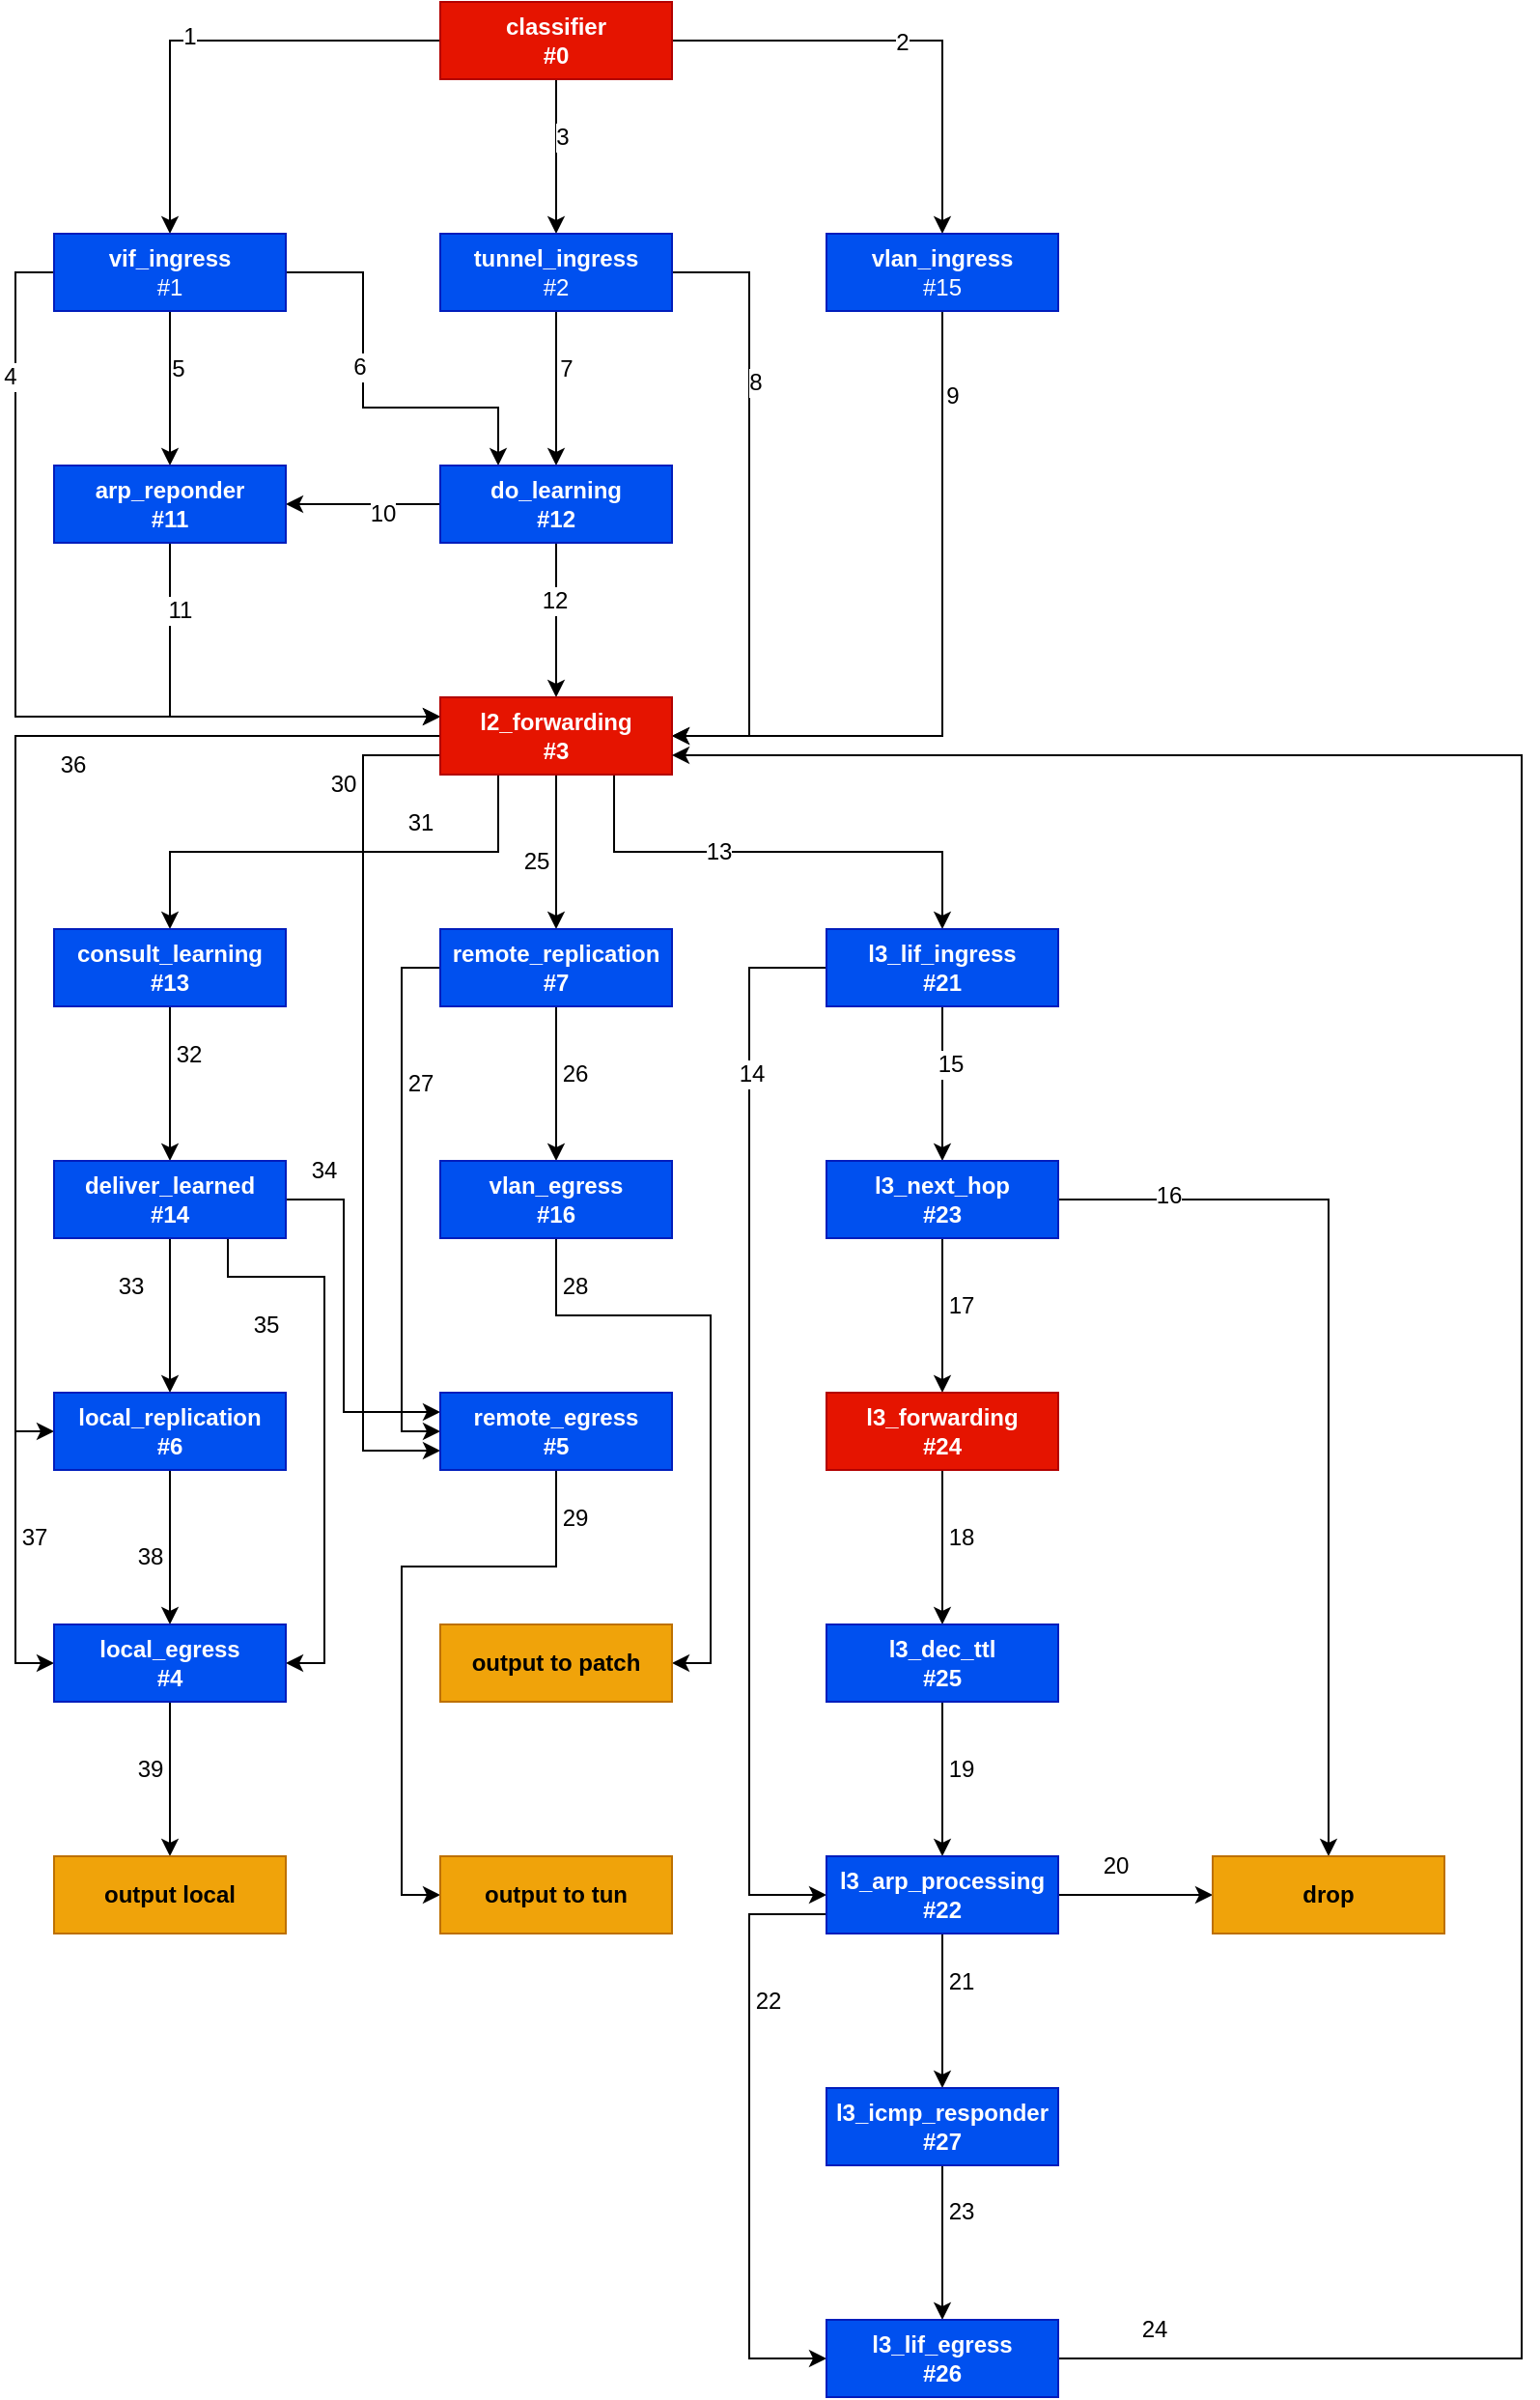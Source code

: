 <mxfile version="15.7.4" type="github"><diagram id="Ek5cl0H8uM_TNycQwnGm" name="Page-1"><mxGraphModel dx="2249" dy="706" grid="1" gridSize="10" guides="1" tooltips="1" connect="1" arrows="1" fold="1" page="1" pageScale="1" pageWidth="827" pageHeight="1169" math="0" shadow="0"><root><mxCell id="0"/><mxCell id="1" parent="0"/><mxCell id="DLg2FtgOmZU_2NfKqEg3-8" style="edgeStyle=orthogonalEdgeStyle;rounded=0;orthogonalLoop=1;jettySize=auto;html=1;exitX=1;exitY=0.5;exitDx=0;exitDy=0;entryX=0.5;entryY=0;entryDx=0;entryDy=0;fontSize=12;strokeWidth=1;" edge="1" parent="1" source="DLg2FtgOmZU_2NfKqEg3-1" target="DLg2FtgOmZU_2NfKqEg3-4"><mxGeometry relative="1" as="geometry"/></mxCell><mxCell id="DLg2FtgOmZU_2NfKqEg3-18" value="2" style="edgeLabel;html=1;align=center;verticalAlign=middle;resizable=0;points=[];fontSize=12;" vertex="1" connectable="0" parent="DLg2FtgOmZU_2NfKqEg3-8"><mxGeometry x="-0.013" y="-1" relative="1" as="geometry"><mxPoint as="offset"/></mxGeometry></mxCell><mxCell id="DLg2FtgOmZU_2NfKqEg3-9" style="edgeStyle=orthogonalEdgeStyle;rounded=0;orthogonalLoop=1;jettySize=auto;html=1;exitX=0.5;exitY=1;exitDx=0;exitDy=0;entryX=0.5;entryY=0;entryDx=0;entryDy=0;fontSize=12;strokeWidth=1;" edge="1" parent="1" source="DLg2FtgOmZU_2NfKqEg3-1" target="DLg2FtgOmZU_2NfKqEg3-3"><mxGeometry relative="1" as="geometry"/></mxCell><mxCell id="DLg2FtgOmZU_2NfKqEg3-19" value="3" style="edgeLabel;html=1;align=center;verticalAlign=middle;resizable=0;points=[];fontSize=12;" vertex="1" connectable="0" parent="DLg2FtgOmZU_2NfKqEg3-9"><mxGeometry x="-0.25" y="3" relative="1" as="geometry"><mxPoint as="offset"/></mxGeometry></mxCell><mxCell id="DLg2FtgOmZU_2NfKqEg3-10" style="edgeStyle=orthogonalEdgeStyle;rounded=0;orthogonalLoop=1;jettySize=auto;html=1;exitX=0;exitY=0.5;exitDx=0;exitDy=0;entryX=0.5;entryY=0;entryDx=0;entryDy=0;fontSize=12;strokeWidth=1;" edge="1" parent="1" source="DLg2FtgOmZU_2NfKqEg3-1" target="DLg2FtgOmZU_2NfKqEg3-2"><mxGeometry relative="1" as="geometry"/></mxCell><mxCell id="DLg2FtgOmZU_2NfKqEg3-17" value="1" style="edgeLabel;html=1;align=center;verticalAlign=middle;resizable=0;points=[];fontSize=12;" vertex="1" connectable="0" parent="DLg2FtgOmZU_2NfKqEg3-10"><mxGeometry x="0.087" y="-2" relative="1" as="geometry"><mxPoint as="offset"/></mxGeometry></mxCell><mxCell id="DLg2FtgOmZU_2NfKqEg3-1" value="&lt;font style=&quot;font-size: 12px&quot;&gt;&lt;b&gt;classifier&lt;br&gt;#0&lt;/b&gt;&lt;/font&gt;" style="rounded=0;whiteSpace=wrap;html=1;fillColor=#e51400;fontColor=#ffffff;strokeColor=#B20000;" vertex="1" parent="1"><mxGeometry x="40" y="40" width="120" height="40" as="geometry"/></mxCell><mxCell id="DLg2FtgOmZU_2NfKqEg3-13" style="edgeStyle=orthogonalEdgeStyle;rounded=0;orthogonalLoop=1;jettySize=auto;html=1;exitX=0.5;exitY=1;exitDx=0;exitDy=0;fontSize=12;strokeWidth=1;" edge="1" parent="1" source="DLg2FtgOmZU_2NfKqEg3-2" target="DLg2FtgOmZU_2NfKqEg3-6"><mxGeometry relative="1" as="geometry"/></mxCell><mxCell id="DLg2FtgOmZU_2NfKqEg3-52" value="5" style="edgeLabel;html=1;align=center;verticalAlign=middle;resizable=0;points=[];fontSize=12;" vertex="1" connectable="0" parent="DLg2FtgOmZU_2NfKqEg3-13"><mxGeometry x="-0.25" y="4" relative="1" as="geometry"><mxPoint as="offset"/></mxGeometry></mxCell><mxCell id="DLg2FtgOmZU_2NfKqEg3-16" style="edgeStyle=orthogonalEdgeStyle;rounded=0;orthogonalLoop=1;jettySize=auto;html=1;exitX=0;exitY=0.5;exitDx=0;exitDy=0;entryX=0;entryY=0.25;entryDx=0;entryDy=0;fontSize=12;strokeWidth=1;" edge="1" parent="1" source="DLg2FtgOmZU_2NfKqEg3-2" target="DLg2FtgOmZU_2NfKqEg3-7"><mxGeometry relative="1" as="geometry"/></mxCell><mxCell id="DLg2FtgOmZU_2NfKqEg3-50" value="4" style="edgeLabel;html=1;align=center;verticalAlign=middle;resizable=0;points=[];fontSize=12;" vertex="1" connectable="0" parent="DLg2FtgOmZU_2NfKqEg3-16"><mxGeometry x="-0.688" y="-3" relative="1" as="geometry"><mxPoint as="offset"/></mxGeometry></mxCell><mxCell id="DLg2FtgOmZU_2NfKqEg3-24" style="edgeStyle=orthogonalEdgeStyle;rounded=0;orthogonalLoop=1;jettySize=auto;html=1;exitX=1;exitY=0.5;exitDx=0;exitDy=0;entryX=0.25;entryY=0;entryDx=0;entryDy=0;fontSize=12;strokeWidth=1;" edge="1" parent="1" source="DLg2FtgOmZU_2NfKqEg3-2" target="DLg2FtgOmZU_2NfKqEg3-5"><mxGeometry relative="1" as="geometry"><Array as="points"><mxPoint y="180"/><mxPoint y="250"/><mxPoint x="70" y="250"/></Array></mxGeometry></mxCell><mxCell id="DLg2FtgOmZU_2NfKqEg3-51" value="6" style="edgeLabel;html=1;align=center;verticalAlign=middle;resizable=0;points=[];fontSize=12;" vertex="1" connectable="0" parent="DLg2FtgOmZU_2NfKqEg3-24"><mxGeometry x="-0.152" y="-2" relative="1" as="geometry"><mxPoint as="offset"/></mxGeometry></mxCell><mxCell id="DLg2FtgOmZU_2NfKqEg3-2" value="&lt;b&gt;vif_ingress&lt;br&gt;&lt;/b&gt;#1" style="rounded=0;whiteSpace=wrap;html=1;fillColor=#0050ef;fontColor=#ffffff;strokeColor=#001DBC;" vertex="1" parent="1"><mxGeometry x="-160" y="160" width="120" height="40" as="geometry"/></mxCell><mxCell id="DLg2FtgOmZU_2NfKqEg3-11" style="edgeStyle=orthogonalEdgeStyle;rounded=0;orthogonalLoop=1;jettySize=auto;html=1;exitX=0.5;exitY=1;exitDx=0;exitDy=0;fontSize=12;strokeWidth=1;" edge="1" parent="1" source="DLg2FtgOmZU_2NfKqEg3-3" target="DLg2FtgOmZU_2NfKqEg3-5"><mxGeometry relative="1" as="geometry"/></mxCell><mxCell id="DLg2FtgOmZU_2NfKqEg3-53" value="7" style="edgeLabel;html=1;align=center;verticalAlign=middle;resizable=0;points=[];fontSize=12;" vertex="1" connectable="0" parent="DLg2FtgOmZU_2NfKqEg3-11"><mxGeometry x="-0.25" y="5" relative="1" as="geometry"><mxPoint as="offset"/></mxGeometry></mxCell><mxCell id="DLg2FtgOmZU_2NfKqEg3-12" style="edgeStyle=orthogonalEdgeStyle;rounded=0;orthogonalLoop=1;jettySize=auto;html=1;exitX=1;exitY=0.5;exitDx=0;exitDy=0;entryX=1;entryY=0.5;entryDx=0;entryDy=0;fontSize=12;strokeWidth=1;" edge="1" parent="1" source="DLg2FtgOmZU_2NfKqEg3-3" target="DLg2FtgOmZU_2NfKqEg3-7"><mxGeometry relative="1" as="geometry"><Array as="points"><mxPoint x="200" y="180"/><mxPoint x="200" y="420"/></Array></mxGeometry></mxCell><mxCell id="DLg2FtgOmZU_2NfKqEg3-54" value="8" style="edgeLabel;html=1;align=center;verticalAlign=middle;resizable=0;points=[];fontSize=12;" vertex="1" connectable="0" parent="DLg2FtgOmZU_2NfKqEg3-12"><mxGeometry x="-0.394" y="3" relative="1" as="geometry"><mxPoint as="offset"/></mxGeometry></mxCell><mxCell id="DLg2FtgOmZU_2NfKqEg3-3" value="&lt;b&gt;tunnel_ingress&lt;br&gt;&lt;/b&gt;#2" style="rounded=0;whiteSpace=wrap;html=1;fillColor=#0050ef;fontColor=#ffffff;strokeColor=#001DBC;" vertex="1" parent="1"><mxGeometry x="40" y="160" width="120" height="40" as="geometry"/></mxCell><mxCell id="DLg2FtgOmZU_2NfKqEg3-21" style="edgeStyle=orthogonalEdgeStyle;rounded=0;orthogonalLoop=1;jettySize=auto;html=1;exitX=0.5;exitY=1;exitDx=0;exitDy=0;entryX=1;entryY=0.5;entryDx=0;entryDy=0;fontSize=12;strokeWidth=1;" edge="1" parent="1" source="DLg2FtgOmZU_2NfKqEg3-4" target="DLg2FtgOmZU_2NfKqEg3-7"><mxGeometry relative="1" as="geometry"/></mxCell><mxCell id="DLg2FtgOmZU_2NfKqEg3-55" value="9" style="edgeLabel;html=1;align=center;verticalAlign=middle;resizable=0;points=[];fontSize=12;" vertex="1" connectable="0" parent="DLg2FtgOmZU_2NfKqEg3-21"><mxGeometry x="-0.756" y="5" relative="1" as="geometry"><mxPoint as="offset"/></mxGeometry></mxCell><mxCell id="DLg2FtgOmZU_2NfKqEg3-4" value="&lt;b&gt;vlan_ingress&lt;br&gt;&lt;/b&gt;#15" style="rounded=0;whiteSpace=wrap;html=1;fillColor=#0050ef;fontColor=#ffffff;strokeColor=#001DBC;" vertex="1" parent="1"><mxGeometry x="240" y="160" width="120" height="40" as="geometry"/></mxCell><mxCell id="DLg2FtgOmZU_2NfKqEg3-22" style="edgeStyle=orthogonalEdgeStyle;rounded=0;orthogonalLoop=1;jettySize=auto;html=1;exitX=0.5;exitY=1;exitDx=0;exitDy=0;fontSize=12;strokeWidth=1;" edge="1" parent="1" source="DLg2FtgOmZU_2NfKqEg3-5" target="DLg2FtgOmZU_2NfKqEg3-7"><mxGeometry relative="1" as="geometry"/></mxCell><mxCell id="DLg2FtgOmZU_2NfKqEg3-58" value="12" style="edgeLabel;html=1;align=center;verticalAlign=middle;resizable=0;points=[];fontSize=12;" vertex="1" connectable="0" parent="DLg2FtgOmZU_2NfKqEg3-22"><mxGeometry x="-0.25" y="-1" relative="1" as="geometry"><mxPoint as="offset"/></mxGeometry></mxCell><mxCell id="DLg2FtgOmZU_2NfKqEg3-25" style="edgeStyle=orthogonalEdgeStyle;rounded=0;orthogonalLoop=1;jettySize=auto;html=1;exitX=0;exitY=0.5;exitDx=0;exitDy=0;entryX=1;entryY=0.5;entryDx=0;entryDy=0;fontSize=12;strokeWidth=1;" edge="1" parent="1" source="DLg2FtgOmZU_2NfKqEg3-5" target="DLg2FtgOmZU_2NfKqEg3-6"><mxGeometry relative="1" as="geometry"/></mxCell><mxCell id="DLg2FtgOmZU_2NfKqEg3-56" value="10" style="edgeLabel;html=1;align=center;verticalAlign=middle;resizable=0;points=[];fontSize=12;" vertex="1" connectable="0" parent="DLg2FtgOmZU_2NfKqEg3-25"><mxGeometry x="-0.25" y="5" relative="1" as="geometry"><mxPoint as="offset"/></mxGeometry></mxCell><mxCell id="DLg2FtgOmZU_2NfKqEg3-5" value="&lt;b&gt;do_learning&lt;br&gt;#12&lt;br&gt;&lt;/b&gt;" style="rounded=0;whiteSpace=wrap;html=1;fillColor=#0050ef;fontColor=#ffffff;strokeColor=#001DBC;" vertex="1" parent="1"><mxGeometry x="40" y="280" width="120" height="40" as="geometry"/></mxCell><mxCell id="DLg2FtgOmZU_2NfKqEg3-23" style="edgeStyle=orthogonalEdgeStyle;rounded=0;orthogonalLoop=1;jettySize=auto;html=1;exitX=0.5;exitY=1;exitDx=0;exitDy=0;entryX=0;entryY=0.25;entryDx=0;entryDy=0;fontSize=12;strokeWidth=1;" edge="1" parent="1" source="DLg2FtgOmZU_2NfKqEg3-6" target="DLg2FtgOmZU_2NfKqEg3-7"><mxGeometry relative="1" as="geometry"/></mxCell><mxCell id="DLg2FtgOmZU_2NfKqEg3-57" value="11" style="edgeLabel;html=1;align=center;verticalAlign=middle;resizable=0;points=[];fontSize=12;" vertex="1" connectable="0" parent="DLg2FtgOmZU_2NfKqEg3-23"><mxGeometry x="-0.7" y="5" relative="1" as="geometry"><mxPoint as="offset"/></mxGeometry></mxCell><mxCell id="DLg2FtgOmZU_2NfKqEg3-6" value="&lt;b&gt;arp_reponder&lt;br&gt;#11&lt;br&gt;&lt;/b&gt;" style="rounded=0;whiteSpace=wrap;html=1;fillColor=#0050ef;fontColor=#ffffff;strokeColor=#001DBC;" vertex="1" parent="1"><mxGeometry x="-160" y="280" width="120" height="40" as="geometry"/></mxCell><mxCell id="DLg2FtgOmZU_2NfKqEg3-32" style="edgeStyle=orthogonalEdgeStyle;rounded=0;orthogonalLoop=1;jettySize=auto;html=1;exitX=0.75;exitY=1;exitDx=0;exitDy=0;entryX=0.5;entryY=0;entryDx=0;entryDy=0;fontSize=12;strokeWidth=1;" edge="1" parent="1" source="DLg2FtgOmZU_2NfKqEg3-7" target="DLg2FtgOmZU_2NfKqEg3-26"><mxGeometry relative="1" as="geometry"/></mxCell><mxCell id="DLg2FtgOmZU_2NfKqEg3-59" value="13" style="edgeLabel;html=1;align=center;verticalAlign=middle;resizable=0;points=[];fontSize=12;" vertex="1" connectable="0" parent="DLg2FtgOmZU_2NfKqEg3-32"><mxGeometry x="-0.25" relative="1" as="geometry"><mxPoint as="offset"/></mxGeometry></mxCell><mxCell id="DLg2FtgOmZU_2NfKqEg3-84" style="edgeStyle=orthogonalEdgeStyle;rounded=0;orthogonalLoop=1;jettySize=auto;html=1;exitX=0.5;exitY=1;exitDx=0;exitDy=0;entryX=0.5;entryY=0;entryDx=0;entryDy=0;fontSize=12;strokeWidth=1;" edge="1" parent="1" source="DLg2FtgOmZU_2NfKqEg3-7" target="DLg2FtgOmZU_2NfKqEg3-74"><mxGeometry relative="1" as="geometry"/></mxCell><mxCell id="DLg2FtgOmZU_2NfKqEg3-92" style="edgeStyle=orthogonalEdgeStyle;rounded=0;orthogonalLoop=1;jettySize=auto;html=1;exitX=0;exitY=0.75;exitDx=0;exitDy=0;entryX=0;entryY=0.75;entryDx=0;entryDy=0;fontSize=12;strokeWidth=1;" edge="1" parent="1" source="DLg2FtgOmZU_2NfKqEg3-7" target="DLg2FtgOmZU_2NfKqEg3-81"><mxGeometry relative="1" as="geometry"><Array as="points"><mxPoint y="430"/><mxPoint y="790"/></Array></mxGeometry></mxCell><mxCell id="DLg2FtgOmZU_2NfKqEg3-93" style="edgeStyle=orthogonalEdgeStyle;rounded=0;orthogonalLoop=1;jettySize=auto;html=1;exitX=0.25;exitY=1;exitDx=0;exitDy=0;entryX=0.5;entryY=0;entryDx=0;entryDy=0;fontSize=12;strokeWidth=1;" edge="1" parent="1" source="DLg2FtgOmZU_2NfKqEg3-7" target="DLg2FtgOmZU_2NfKqEg3-75"><mxGeometry relative="1" as="geometry"/></mxCell><mxCell id="DLg2FtgOmZU_2NfKqEg3-109" style="edgeStyle=orthogonalEdgeStyle;rounded=0;orthogonalLoop=1;jettySize=auto;html=1;exitX=0;exitY=0.5;exitDx=0;exitDy=0;entryX=0;entryY=0.5;entryDx=0;entryDy=0;fontSize=12;strokeWidth=1;" edge="1" parent="1" source="DLg2FtgOmZU_2NfKqEg3-7" target="DLg2FtgOmZU_2NfKqEg3-79"><mxGeometry relative="1" as="geometry"/></mxCell><mxCell id="DLg2FtgOmZU_2NfKqEg3-113" style="edgeStyle=orthogonalEdgeStyle;rounded=0;orthogonalLoop=1;jettySize=auto;html=1;exitX=0;exitY=0.5;exitDx=0;exitDy=0;entryX=0;entryY=0.5;entryDx=0;entryDy=0;fontSize=12;strokeWidth=1;" edge="1" parent="1" source="DLg2FtgOmZU_2NfKqEg3-7" target="DLg2FtgOmZU_2NfKqEg3-80"><mxGeometry relative="1" as="geometry"/></mxCell><mxCell id="DLg2FtgOmZU_2NfKqEg3-7" value="&lt;b&gt;l2_forwarding&lt;br&gt;#3&lt;br&gt;&lt;/b&gt;" style="rounded=0;whiteSpace=wrap;html=1;fillColor=#e51400;fontColor=#ffffff;strokeColor=#B20000;" vertex="1" parent="1"><mxGeometry x="40" y="400" width="120" height="40" as="geometry"/></mxCell><mxCell id="DLg2FtgOmZU_2NfKqEg3-34" style="edgeStyle=orthogonalEdgeStyle;rounded=0;orthogonalLoop=1;jettySize=auto;html=1;exitX=0.5;exitY=1;exitDx=0;exitDy=0;fontSize=12;strokeWidth=1;" edge="1" parent="1" source="DLg2FtgOmZU_2NfKqEg3-26" target="DLg2FtgOmZU_2NfKqEg3-27"><mxGeometry relative="1" as="geometry"/></mxCell><mxCell id="DLg2FtgOmZU_2NfKqEg3-62" value="15" style="edgeLabel;html=1;align=center;verticalAlign=middle;resizable=0;points=[];fontSize=12;" vertex="1" connectable="0" parent="DLg2FtgOmZU_2NfKqEg3-34"><mxGeometry x="-0.25" y="4" relative="1" as="geometry"><mxPoint as="offset"/></mxGeometry></mxCell><mxCell id="DLg2FtgOmZU_2NfKqEg3-45" style="edgeStyle=orthogonalEdgeStyle;rounded=0;orthogonalLoop=1;jettySize=auto;html=1;exitX=0;exitY=0.5;exitDx=0;exitDy=0;entryX=0;entryY=0.5;entryDx=0;entryDy=0;fontSize=12;strokeWidth=1;" edge="1" parent="1" source="DLg2FtgOmZU_2NfKqEg3-26" target="DLg2FtgOmZU_2NfKqEg3-30"><mxGeometry relative="1" as="geometry"><Array as="points"><mxPoint x="200" y="540"/><mxPoint x="200" y="1020"/></Array></mxGeometry></mxCell><mxCell id="DLg2FtgOmZU_2NfKqEg3-60" value="14" style="edgeLabel;html=1;align=center;verticalAlign=middle;resizable=0;points=[];fontSize=12;" vertex="1" connectable="0" parent="DLg2FtgOmZU_2NfKqEg3-45"><mxGeometry x="-0.661" y="1" relative="1" as="geometry"><mxPoint as="offset"/></mxGeometry></mxCell><mxCell id="DLg2FtgOmZU_2NfKqEg3-26" value="&lt;b&gt;l3_lif_ingress&lt;br&gt;#21&lt;br&gt;&lt;/b&gt;" style="rounded=0;whiteSpace=wrap;html=1;fillColor=#0050ef;fontColor=#ffffff;strokeColor=#001DBC;" vertex="1" parent="1"><mxGeometry x="240" y="520" width="120" height="40" as="geometry"/></mxCell><mxCell id="DLg2FtgOmZU_2NfKqEg3-47" style="edgeStyle=orthogonalEdgeStyle;rounded=0;orthogonalLoop=1;jettySize=auto;html=1;exitX=1;exitY=0.5;exitDx=0;exitDy=0;fontSize=12;strokeWidth=1;" edge="1" parent="1" source="DLg2FtgOmZU_2NfKqEg3-27" target="DLg2FtgOmZU_2NfKqEg3-46"><mxGeometry relative="1" as="geometry"/></mxCell><mxCell id="DLg2FtgOmZU_2NfKqEg3-61" value="16" style="edgeLabel;html=1;align=center;verticalAlign=middle;resizable=0;points=[];fontSize=12;" vertex="1" connectable="0" parent="DLg2FtgOmZU_2NfKqEg3-47"><mxGeometry x="-0.762" y="2" relative="1" as="geometry"><mxPoint as="offset"/></mxGeometry></mxCell><mxCell id="DLg2FtgOmZU_2NfKqEg3-65" style="edgeStyle=orthogonalEdgeStyle;rounded=0;orthogonalLoop=1;jettySize=auto;html=1;exitX=0.5;exitY=1;exitDx=0;exitDy=0;fontSize=12;strokeWidth=1;" edge="1" parent="1" source="DLg2FtgOmZU_2NfKqEg3-27" target="DLg2FtgOmZU_2NfKqEg3-28"><mxGeometry relative="1" as="geometry"/></mxCell><mxCell id="DLg2FtgOmZU_2NfKqEg3-27" value="&lt;b&gt;l3_next_hop&lt;br&gt;#23&lt;br&gt;&lt;/b&gt;" style="rounded=0;whiteSpace=wrap;html=1;fillColor=#0050ef;fontColor=#ffffff;strokeColor=#001DBC;" vertex="1" parent="1"><mxGeometry x="240" y="640" width="120" height="40" as="geometry"/></mxCell><mxCell id="DLg2FtgOmZU_2NfKqEg3-36" style="edgeStyle=orthogonalEdgeStyle;rounded=0;orthogonalLoop=1;jettySize=auto;html=1;exitX=0.5;exitY=1;exitDx=0;exitDy=0;fontSize=12;strokeWidth=1;" edge="1" parent="1" source="DLg2FtgOmZU_2NfKqEg3-28" target="DLg2FtgOmZU_2NfKqEg3-29"><mxGeometry relative="1" as="geometry"/></mxCell><mxCell id="DLg2FtgOmZU_2NfKqEg3-28" value="&lt;b&gt;l3_forwarding&lt;br&gt;#24&lt;br&gt;&lt;/b&gt;" style="rounded=0;whiteSpace=wrap;html=1;fillColor=#e51400;fontColor=#ffffff;strokeColor=#B20000;" vertex="1" parent="1"><mxGeometry x="240" y="760" width="120" height="40" as="geometry"/></mxCell><mxCell id="DLg2FtgOmZU_2NfKqEg3-37" style="edgeStyle=orthogonalEdgeStyle;rounded=0;orthogonalLoop=1;jettySize=auto;html=1;exitX=0.5;exitY=1;exitDx=0;exitDy=0;fontSize=12;strokeWidth=1;" edge="1" parent="1" source="DLg2FtgOmZU_2NfKqEg3-29" target="DLg2FtgOmZU_2NfKqEg3-30"><mxGeometry relative="1" as="geometry"/></mxCell><mxCell id="DLg2FtgOmZU_2NfKqEg3-29" value="&lt;b&gt;l3_dec_ttl&lt;br&gt;#25&lt;br&gt;&lt;/b&gt;" style="rounded=0;whiteSpace=wrap;html=1;fillColor=#0050ef;fontColor=#ffffff;strokeColor=#001DBC;" vertex="1" parent="1"><mxGeometry x="240" y="880" width="120" height="40" as="geometry"/></mxCell><mxCell id="DLg2FtgOmZU_2NfKqEg3-38" style="edgeStyle=orthogonalEdgeStyle;rounded=0;orthogonalLoop=1;jettySize=auto;html=1;exitX=0.5;exitY=1;exitDx=0;exitDy=0;entryX=0.5;entryY=0;entryDx=0;entryDy=0;fontSize=12;strokeWidth=1;" edge="1" parent="1" source="DLg2FtgOmZU_2NfKqEg3-30" target="DLg2FtgOmZU_2NfKqEg3-31"><mxGeometry relative="1" as="geometry"/></mxCell><mxCell id="DLg2FtgOmZU_2NfKqEg3-43" style="edgeStyle=orthogonalEdgeStyle;rounded=0;orthogonalLoop=1;jettySize=auto;html=1;exitX=0;exitY=0.75;exitDx=0;exitDy=0;entryX=0;entryY=0.5;entryDx=0;entryDy=0;fontSize=12;strokeWidth=1;" edge="1" parent="1" source="DLg2FtgOmZU_2NfKqEg3-30" target="DLg2FtgOmZU_2NfKqEg3-40"><mxGeometry relative="1" as="geometry"><Array as="points"><mxPoint x="200" y="1030"/><mxPoint x="200" y="1260"/></Array></mxGeometry></mxCell><mxCell id="DLg2FtgOmZU_2NfKqEg3-48" style="edgeStyle=orthogonalEdgeStyle;rounded=0;orthogonalLoop=1;jettySize=auto;html=1;exitX=1;exitY=0.5;exitDx=0;exitDy=0;fontSize=12;strokeWidth=1;" edge="1" parent="1" source="DLg2FtgOmZU_2NfKqEg3-30" target="DLg2FtgOmZU_2NfKqEg3-46"><mxGeometry relative="1" as="geometry"/></mxCell><mxCell id="DLg2FtgOmZU_2NfKqEg3-30" value="&lt;b&gt;l3_arp_processing&lt;br&gt;#22&lt;br&gt;&lt;/b&gt;" style="rounded=0;whiteSpace=wrap;html=1;fillColor=#0050ef;fontColor=#ffffff;strokeColor=#001DBC;" vertex="1" parent="1"><mxGeometry x="240" y="1000" width="120" height="40" as="geometry"/></mxCell><mxCell id="DLg2FtgOmZU_2NfKqEg3-41" style="edgeStyle=orthogonalEdgeStyle;rounded=0;orthogonalLoop=1;jettySize=auto;html=1;exitX=0.5;exitY=1;exitDx=0;exitDy=0;fontSize=12;strokeWidth=1;" edge="1" parent="1" source="DLg2FtgOmZU_2NfKqEg3-31" target="DLg2FtgOmZU_2NfKqEg3-40"><mxGeometry relative="1" as="geometry"/></mxCell><mxCell id="DLg2FtgOmZU_2NfKqEg3-31" value="&lt;b&gt;l3_icmp_responder&lt;br&gt;#27&lt;br&gt;&lt;/b&gt;" style="rounded=0;whiteSpace=wrap;html=1;fillColor=#0050ef;fontColor=#ffffff;strokeColor=#001DBC;" vertex="1" parent="1"><mxGeometry x="240" y="1120" width="120" height="40" as="geometry"/></mxCell><mxCell id="DLg2FtgOmZU_2NfKqEg3-49" style="edgeStyle=orthogonalEdgeStyle;rounded=0;orthogonalLoop=1;jettySize=auto;html=1;exitX=1;exitY=0.5;exitDx=0;exitDy=0;entryX=1;entryY=0.75;entryDx=0;entryDy=0;fontSize=12;strokeWidth=1;" edge="1" parent="1" source="DLg2FtgOmZU_2NfKqEg3-40" target="DLg2FtgOmZU_2NfKqEg3-7"><mxGeometry relative="1" as="geometry"><Array as="points"><mxPoint x="600" y="1260"/><mxPoint x="600" y="430"/></Array></mxGeometry></mxCell><mxCell id="DLg2FtgOmZU_2NfKqEg3-40" value="&lt;b&gt;l3_lif_egress&lt;br&gt;#26&lt;br&gt;&lt;/b&gt;" style="rounded=0;whiteSpace=wrap;html=1;fillColor=#0050ef;fontColor=#ffffff;strokeColor=#001DBC;" vertex="1" parent="1"><mxGeometry x="240" y="1240" width="120" height="40" as="geometry"/></mxCell><mxCell id="DLg2FtgOmZU_2NfKqEg3-46" value="&lt;b&gt;drop&lt;br&gt;&lt;/b&gt;" style="rounded=0;whiteSpace=wrap;html=1;fillColor=#f0a30a;fontColor=#000000;strokeColor=#BD7000;" vertex="1" parent="1"><mxGeometry x="440" y="1000" width="120" height="40" as="geometry"/></mxCell><mxCell id="DLg2FtgOmZU_2NfKqEg3-66" value="17" style="text;html=1;strokeColor=none;fillColor=none;align=center;verticalAlign=middle;whiteSpace=wrap;rounded=0;fontSize=12;" vertex="1" parent="1"><mxGeometry x="300" y="700" width="20" height="30" as="geometry"/></mxCell><mxCell id="DLg2FtgOmZU_2NfKqEg3-67" value="18" style="text;html=1;strokeColor=none;fillColor=none;align=center;verticalAlign=middle;whiteSpace=wrap;rounded=0;fontSize=12;" vertex="1" parent="1"><mxGeometry x="300" y="820" width="20" height="30" as="geometry"/></mxCell><mxCell id="DLg2FtgOmZU_2NfKqEg3-68" value="19" style="text;html=1;strokeColor=none;fillColor=none;align=center;verticalAlign=middle;whiteSpace=wrap;rounded=0;fontSize=12;" vertex="1" parent="1"><mxGeometry x="300" y="940" width="20" height="30" as="geometry"/></mxCell><mxCell id="DLg2FtgOmZU_2NfKqEg3-69" value="20" style="text;html=1;strokeColor=none;fillColor=none;align=center;verticalAlign=middle;whiteSpace=wrap;rounded=0;fontSize=12;" vertex="1" parent="1"><mxGeometry x="380" y="990" width="20" height="30" as="geometry"/></mxCell><mxCell id="DLg2FtgOmZU_2NfKqEg3-70" value="21&lt;span style=&quot;color: rgba(0 , 0 , 0 , 0) ; font-family: monospace ; font-size: 0px&quot;&gt;%3CmxGraphModel%3E%3Croot%3E%3CmxCell%20id%3D%220%22%2F%3E%3CmxCell%20id%3D%221%22%20parent%3D%220%22%2F%3E%3CmxCell%20id%3D%222%22%20value%3D%2219%22%20style%3D%22text%3Bhtml%3D1%3BstrokeColor%3Dnone%3BfillColor%3Dnone%3Balign%3Dcenter%3BverticalAlign%3Dmiddle%3BwhiteSpace%3Dwrap%3Brounded%3D0%3BfontSize%3D12%3B%22%20vertex%3D%221%22%20parent%3D%221%22%3E%3CmxGeometry%20x%3D%22100%22%20y%3D%22940%22%20width%3D%2220%22%20height%3D%2230%22%20as%3D%22geometry%22%2F%3E%3C%2FmxCell%3E%3C%2Froot%3E%3C%2FmxGraphModel%3E&lt;/span&gt;" style="text;html=1;strokeColor=none;fillColor=none;align=center;verticalAlign=middle;whiteSpace=wrap;rounded=0;fontSize=12;" vertex="1" parent="1"><mxGeometry x="300" y="1050" width="20" height="30" as="geometry"/></mxCell><mxCell id="DLg2FtgOmZU_2NfKqEg3-71" value="22" style="text;html=1;strokeColor=none;fillColor=none;align=center;verticalAlign=middle;whiteSpace=wrap;rounded=0;fontSize=12;" vertex="1" parent="1"><mxGeometry x="200" y="1060" width="20" height="30" as="geometry"/></mxCell><mxCell id="DLg2FtgOmZU_2NfKqEg3-72" value="23" style="text;html=1;strokeColor=none;fillColor=none;align=center;verticalAlign=middle;whiteSpace=wrap;rounded=0;fontSize=12;" vertex="1" parent="1"><mxGeometry x="300" y="1169" width="20" height="30" as="geometry"/></mxCell><mxCell id="DLg2FtgOmZU_2NfKqEg3-73" value="24" style="text;html=1;strokeColor=none;fillColor=none;align=center;verticalAlign=middle;whiteSpace=wrap;rounded=0;fontSize=12;" vertex="1" parent="1"><mxGeometry x="400" y="1230" width="20" height="30" as="geometry"/></mxCell><mxCell id="DLg2FtgOmZU_2NfKqEg3-86" style="edgeStyle=orthogonalEdgeStyle;rounded=0;orthogonalLoop=1;jettySize=auto;html=1;exitX=0.5;exitY=1;exitDx=0;exitDy=0;entryX=0.5;entryY=0;entryDx=0;entryDy=0;fontSize=12;strokeWidth=1;" edge="1" parent="1" source="DLg2FtgOmZU_2NfKqEg3-74" target="DLg2FtgOmZU_2NfKqEg3-76"><mxGeometry relative="1" as="geometry"/></mxCell><mxCell id="DLg2FtgOmZU_2NfKqEg3-88" style="edgeStyle=orthogonalEdgeStyle;rounded=0;orthogonalLoop=1;jettySize=auto;html=1;exitX=0;exitY=0.5;exitDx=0;exitDy=0;entryX=0;entryY=0.5;entryDx=0;entryDy=0;fontSize=12;strokeWidth=1;" edge="1" parent="1" source="DLg2FtgOmZU_2NfKqEg3-74" target="DLg2FtgOmZU_2NfKqEg3-81"><mxGeometry relative="1" as="geometry"/></mxCell><mxCell id="DLg2FtgOmZU_2NfKqEg3-74" value="&lt;b&gt;remote_replication&lt;br&gt;#7&lt;br&gt;&lt;/b&gt;" style="rounded=0;whiteSpace=wrap;html=1;fillColor=#0050ef;fontColor=#ffffff;strokeColor=#001DBC;" vertex="1" parent="1"><mxGeometry x="40" y="520" width="120" height="40" as="geometry"/></mxCell><mxCell id="DLg2FtgOmZU_2NfKqEg3-94" style="edgeStyle=orthogonalEdgeStyle;rounded=0;orthogonalLoop=1;jettySize=auto;html=1;exitX=0.5;exitY=1;exitDx=0;exitDy=0;entryX=0.5;entryY=0;entryDx=0;entryDy=0;fontSize=12;strokeWidth=1;" edge="1" parent="1" source="DLg2FtgOmZU_2NfKqEg3-75" target="DLg2FtgOmZU_2NfKqEg3-78"><mxGeometry relative="1" as="geometry"/></mxCell><mxCell id="DLg2FtgOmZU_2NfKqEg3-75" value="&lt;b&gt;consult_learning&lt;br&gt;#13&lt;br&gt;&lt;/b&gt;" style="rounded=0;whiteSpace=wrap;html=1;fillColor=#0050ef;fontColor=#ffffff;strokeColor=#001DBC;" vertex="1" parent="1"><mxGeometry x="-160" y="520" width="120" height="40" as="geometry"/></mxCell><mxCell id="DLg2FtgOmZU_2NfKqEg3-87" style="edgeStyle=orthogonalEdgeStyle;rounded=0;orthogonalLoop=1;jettySize=auto;html=1;exitX=0.5;exitY=1;exitDx=0;exitDy=0;entryX=1;entryY=0.5;entryDx=0;entryDy=0;fontSize=12;strokeWidth=1;" edge="1" parent="1" source="DLg2FtgOmZU_2NfKqEg3-76" target="DLg2FtgOmZU_2NfKqEg3-77"><mxGeometry relative="1" as="geometry"><Array as="points"><mxPoint x="100" y="720"/><mxPoint x="180" y="720"/><mxPoint x="180" y="900"/></Array></mxGeometry></mxCell><mxCell id="DLg2FtgOmZU_2NfKqEg3-76" value="&lt;b&gt;vlan_egress&lt;br&gt;#16&lt;br&gt;&lt;/b&gt;" style="rounded=0;whiteSpace=wrap;html=1;fillColor=#0050ef;fontColor=#ffffff;strokeColor=#001DBC;" vertex="1" parent="1"><mxGeometry x="40" y="640" width="120" height="40" as="geometry"/></mxCell><mxCell id="DLg2FtgOmZU_2NfKqEg3-77" value="&lt;b&gt;output to patch&lt;br&gt;&lt;/b&gt;" style="rounded=0;whiteSpace=wrap;html=1;fillColor=#f0a30a;fontColor=#000000;strokeColor=#BD7000;" vertex="1" parent="1"><mxGeometry x="40" y="880" width="120" height="40" as="geometry"/></mxCell><mxCell id="DLg2FtgOmZU_2NfKqEg3-95" style="edgeStyle=orthogonalEdgeStyle;rounded=0;orthogonalLoop=1;jettySize=auto;html=1;exitX=0.5;exitY=1;exitDx=0;exitDy=0;entryX=0.5;entryY=0;entryDx=0;entryDy=0;fontSize=12;strokeWidth=1;" edge="1" parent="1" source="DLg2FtgOmZU_2NfKqEg3-78" target="DLg2FtgOmZU_2NfKqEg3-79"><mxGeometry relative="1" as="geometry"/></mxCell><mxCell id="DLg2FtgOmZU_2NfKqEg3-96" style="edgeStyle=orthogonalEdgeStyle;rounded=0;orthogonalLoop=1;jettySize=auto;html=1;exitX=1;exitY=0.5;exitDx=0;exitDy=0;entryX=0;entryY=0.25;entryDx=0;entryDy=0;fontSize=12;strokeWidth=1;" edge="1" parent="1" source="DLg2FtgOmZU_2NfKqEg3-78" target="DLg2FtgOmZU_2NfKqEg3-81"><mxGeometry relative="1" as="geometry"><Array as="points"><mxPoint x="-10" y="660"/><mxPoint x="-10" y="770"/></Array></mxGeometry></mxCell><mxCell id="DLg2FtgOmZU_2NfKqEg3-97" style="edgeStyle=orthogonalEdgeStyle;rounded=0;orthogonalLoop=1;jettySize=auto;html=1;exitX=0.75;exitY=1;exitDx=0;exitDy=0;entryX=1;entryY=0.5;entryDx=0;entryDy=0;fontSize=12;strokeWidth=1;" edge="1" parent="1" source="DLg2FtgOmZU_2NfKqEg3-78" target="DLg2FtgOmZU_2NfKqEg3-80"><mxGeometry relative="1" as="geometry"><Array as="points"><mxPoint x="-70" y="700"/><mxPoint x="-20" y="700"/><mxPoint x="-20" y="900"/></Array></mxGeometry></mxCell><mxCell id="DLg2FtgOmZU_2NfKqEg3-78" value="&lt;b&gt;deliver_learned&lt;br&gt;#14&lt;br&gt;&lt;/b&gt;" style="rounded=0;whiteSpace=wrap;html=1;fillColor=#0050ef;fontColor=#ffffff;strokeColor=#001DBC;" vertex="1" parent="1"><mxGeometry x="-160" y="640" width="120" height="40" as="geometry"/></mxCell><mxCell id="DLg2FtgOmZU_2NfKqEg3-111" style="edgeStyle=orthogonalEdgeStyle;rounded=0;orthogonalLoop=1;jettySize=auto;html=1;exitX=0.5;exitY=1;exitDx=0;exitDy=0;entryX=0.5;entryY=0;entryDx=0;entryDy=0;fontSize=12;strokeWidth=1;" edge="1" parent="1" source="DLg2FtgOmZU_2NfKqEg3-79" target="DLg2FtgOmZU_2NfKqEg3-80"><mxGeometry relative="1" as="geometry"/></mxCell><mxCell id="DLg2FtgOmZU_2NfKqEg3-79" value="&lt;b&gt;local_replication&lt;br&gt;#6&lt;br&gt;&lt;/b&gt;" style="rounded=0;whiteSpace=wrap;html=1;fillColor=#0050ef;fontColor=#ffffff;strokeColor=#001DBC;" vertex="1" parent="1"><mxGeometry x="-160" y="760" width="120" height="40" as="geometry"/></mxCell><mxCell id="DLg2FtgOmZU_2NfKqEg3-112" style="edgeStyle=orthogonalEdgeStyle;rounded=0;orthogonalLoop=1;jettySize=auto;html=1;exitX=0.5;exitY=1;exitDx=0;exitDy=0;fontSize=12;strokeWidth=1;" edge="1" parent="1" source="DLg2FtgOmZU_2NfKqEg3-80" target="DLg2FtgOmZU_2NfKqEg3-83"><mxGeometry relative="1" as="geometry"/></mxCell><mxCell id="DLg2FtgOmZU_2NfKqEg3-80" value="&lt;b&gt;local_egress&lt;br&gt;#4&lt;br&gt;&lt;/b&gt;" style="rounded=0;whiteSpace=wrap;html=1;fillColor=#0050ef;fontColor=#ffffff;strokeColor=#001DBC;" vertex="1" parent="1"><mxGeometry x="-160" y="880" width="120" height="40" as="geometry"/></mxCell><mxCell id="DLg2FtgOmZU_2NfKqEg3-89" style="edgeStyle=orthogonalEdgeStyle;rounded=0;orthogonalLoop=1;jettySize=auto;html=1;exitX=0.5;exitY=1;exitDx=0;exitDy=0;entryX=0;entryY=0.5;entryDx=0;entryDy=0;fontSize=12;strokeWidth=1;" edge="1" parent="1" source="DLg2FtgOmZU_2NfKqEg3-81" target="DLg2FtgOmZU_2NfKqEg3-82"><mxGeometry relative="1" as="geometry"><Array as="points"><mxPoint x="100" y="850"/><mxPoint x="20" y="850"/><mxPoint x="20" y="1020"/></Array></mxGeometry></mxCell><mxCell id="DLg2FtgOmZU_2NfKqEg3-81" value="&lt;b&gt;remote_egress&lt;br&gt;#5&lt;br&gt;&lt;/b&gt;" style="rounded=0;whiteSpace=wrap;html=1;fillColor=#0050ef;fontColor=#ffffff;strokeColor=#001DBC;" vertex="1" parent="1"><mxGeometry x="40" y="760" width="120" height="40" as="geometry"/></mxCell><mxCell id="DLg2FtgOmZU_2NfKqEg3-82" value="&lt;b&gt;output to tun&lt;br&gt;&lt;/b&gt;" style="rounded=0;whiteSpace=wrap;html=1;fillColor=#f0a30a;fontColor=#000000;strokeColor=#BD7000;" vertex="1" parent="1"><mxGeometry x="40" y="1000" width="120" height="40" as="geometry"/></mxCell><mxCell id="DLg2FtgOmZU_2NfKqEg3-83" value="&lt;b&gt;output local&lt;br&gt;&lt;/b&gt;" style="rounded=0;whiteSpace=wrap;html=1;fillColor=#f0a30a;fontColor=#000000;strokeColor=#BD7000;" vertex="1" parent="1"><mxGeometry x="-160" y="1000" width="120" height="40" as="geometry"/></mxCell><mxCell id="DLg2FtgOmZU_2NfKqEg3-98" value="25" style="text;html=1;strokeColor=none;fillColor=none;align=center;verticalAlign=middle;whiteSpace=wrap;rounded=0;fontSize=12;" vertex="1" parent="1"><mxGeometry x="80" y="470" width="20" height="30" as="geometry"/></mxCell><mxCell id="DLg2FtgOmZU_2NfKqEg3-99" value="26" style="text;html=1;strokeColor=none;fillColor=none;align=center;verticalAlign=middle;whiteSpace=wrap;rounded=0;fontSize=12;" vertex="1" parent="1"><mxGeometry x="100" y="580" width="20" height="30" as="geometry"/></mxCell><mxCell id="DLg2FtgOmZU_2NfKqEg3-100" value="27" style="text;html=1;strokeColor=none;fillColor=none;align=center;verticalAlign=middle;whiteSpace=wrap;rounded=0;fontSize=12;" vertex="1" parent="1"><mxGeometry x="20" y="584.5" width="20" height="30" as="geometry"/></mxCell><mxCell id="DLg2FtgOmZU_2NfKqEg3-101" value="28" style="text;html=1;strokeColor=none;fillColor=none;align=center;verticalAlign=middle;whiteSpace=wrap;rounded=0;fontSize=12;" vertex="1" parent="1"><mxGeometry x="100" y="690" width="20" height="30" as="geometry"/></mxCell><mxCell id="DLg2FtgOmZU_2NfKqEg3-102" value="29" style="text;html=1;strokeColor=none;fillColor=none;align=center;verticalAlign=middle;whiteSpace=wrap;rounded=0;fontSize=12;" vertex="1" parent="1"><mxGeometry x="100" y="810" width="20" height="30" as="geometry"/></mxCell><mxCell id="DLg2FtgOmZU_2NfKqEg3-103" value="30" style="text;html=1;strokeColor=none;fillColor=none;align=center;verticalAlign=middle;whiteSpace=wrap;rounded=0;fontSize=12;" vertex="1" parent="1"><mxGeometry x="-20" y="430" width="20" height="30" as="geometry"/></mxCell><mxCell id="DLg2FtgOmZU_2NfKqEg3-104" value="31" style="text;html=1;strokeColor=none;fillColor=none;align=center;verticalAlign=middle;whiteSpace=wrap;rounded=0;fontSize=12;" vertex="1" parent="1"><mxGeometry x="20" y="450" width="20" height="30" as="geometry"/></mxCell><mxCell id="DLg2FtgOmZU_2NfKqEg3-105" value="32" style="text;html=1;strokeColor=none;fillColor=none;align=center;verticalAlign=middle;whiteSpace=wrap;rounded=0;fontSize=12;" vertex="1" parent="1"><mxGeometry x="-100" y="570" width="20" height="30" as="geometry"/></mxCell><mxCell id="DLg2FtgOmZU_2NfKqEg3-106" value="33" style="text;html=1;strokeColor=none;fillColor=none;align=center;verticalAlign=middle;whiteSpace=wrap;rounded=0;fontSize=12;" vertex="1" parent="1"><mxGeometry x="-130" y="690" width="20" height="30" as="geometry"/></mxCell><mxCell id="DLg2FtgOmZU_2NfKqEg3-107" value="34" style="text;html=1;strokeColor=none;fillColor=none;align=center;verticalAlign=middle;whiteSpace=wrap;rounded=0;fontSize=12;" vertex="1" parent="1"><mxGeometry x="-30" y="630" width="20" height="30" as="geometry"/></mxCell><mxCell id="DLg2FtgOmZU_2NfKqEg3-108" value="35" style="text;html=1;strokeColor=none;fillColor=none;align=center;verticalAlign=middle;whiteSpace=wrap;rounded=0;fontSize=12;" vertex="1" parent="1"><mxGeometry x="-60" y="710" width="20" height="30" as="geometry"/></mxCell><mxCell id="DLg2FtgOmZU_2NfKqEg3-110" value="36" style="text;html=1;strokeColor=none;fillColor=none;align=center;verticalAlign=middle;whiteSpace=wrap;rounded=0;fontSize=12;" vertex="1" parent="1"><mxGeometry x="-160" y="420" width="20" height="30" as="geometry"/></mxCell><mxCell id="DLg2FtgOmZU_2NfKqEg3-114" value="37" style="text;html=1;strokeColor=none;fillColor=none;align=center;verticalAlign=middle;whiteSpace=wrap;rounded=0;fontSize=12;" vertex="1" parent="1"><mxGeometry x="-180" y="820" width="20" height="30" as="geometry"/></mxCell><mxCell id="DLg2FtgOmZU_2NfKqEg3-115" value="38" style="text;html=1;strokeColor=none;fillColor=none;align=center;verticalAlign=middle;whiteSpace=wrap;rounded=0;fontSize=12;" vertex="1" parent="1"><mxGeometry x="-120" y="830" width="20" height="30" as="geometry"/></mxCell><mxCell id="DLg2FtgOmZU_2NfKqEg3-116" value="39" style="text;html=1;strokeColor=none;fillColor=none;align=center;verticalAlign=middle;whiteSpace=wrap;rounded=0;fontSize=12;" vertex="1" parent="1"><mxGeometry x="-120" y="940" width="20" height="30" as="geometry"/></mxCell></root></mxGraphModel></diagram></mxfile>